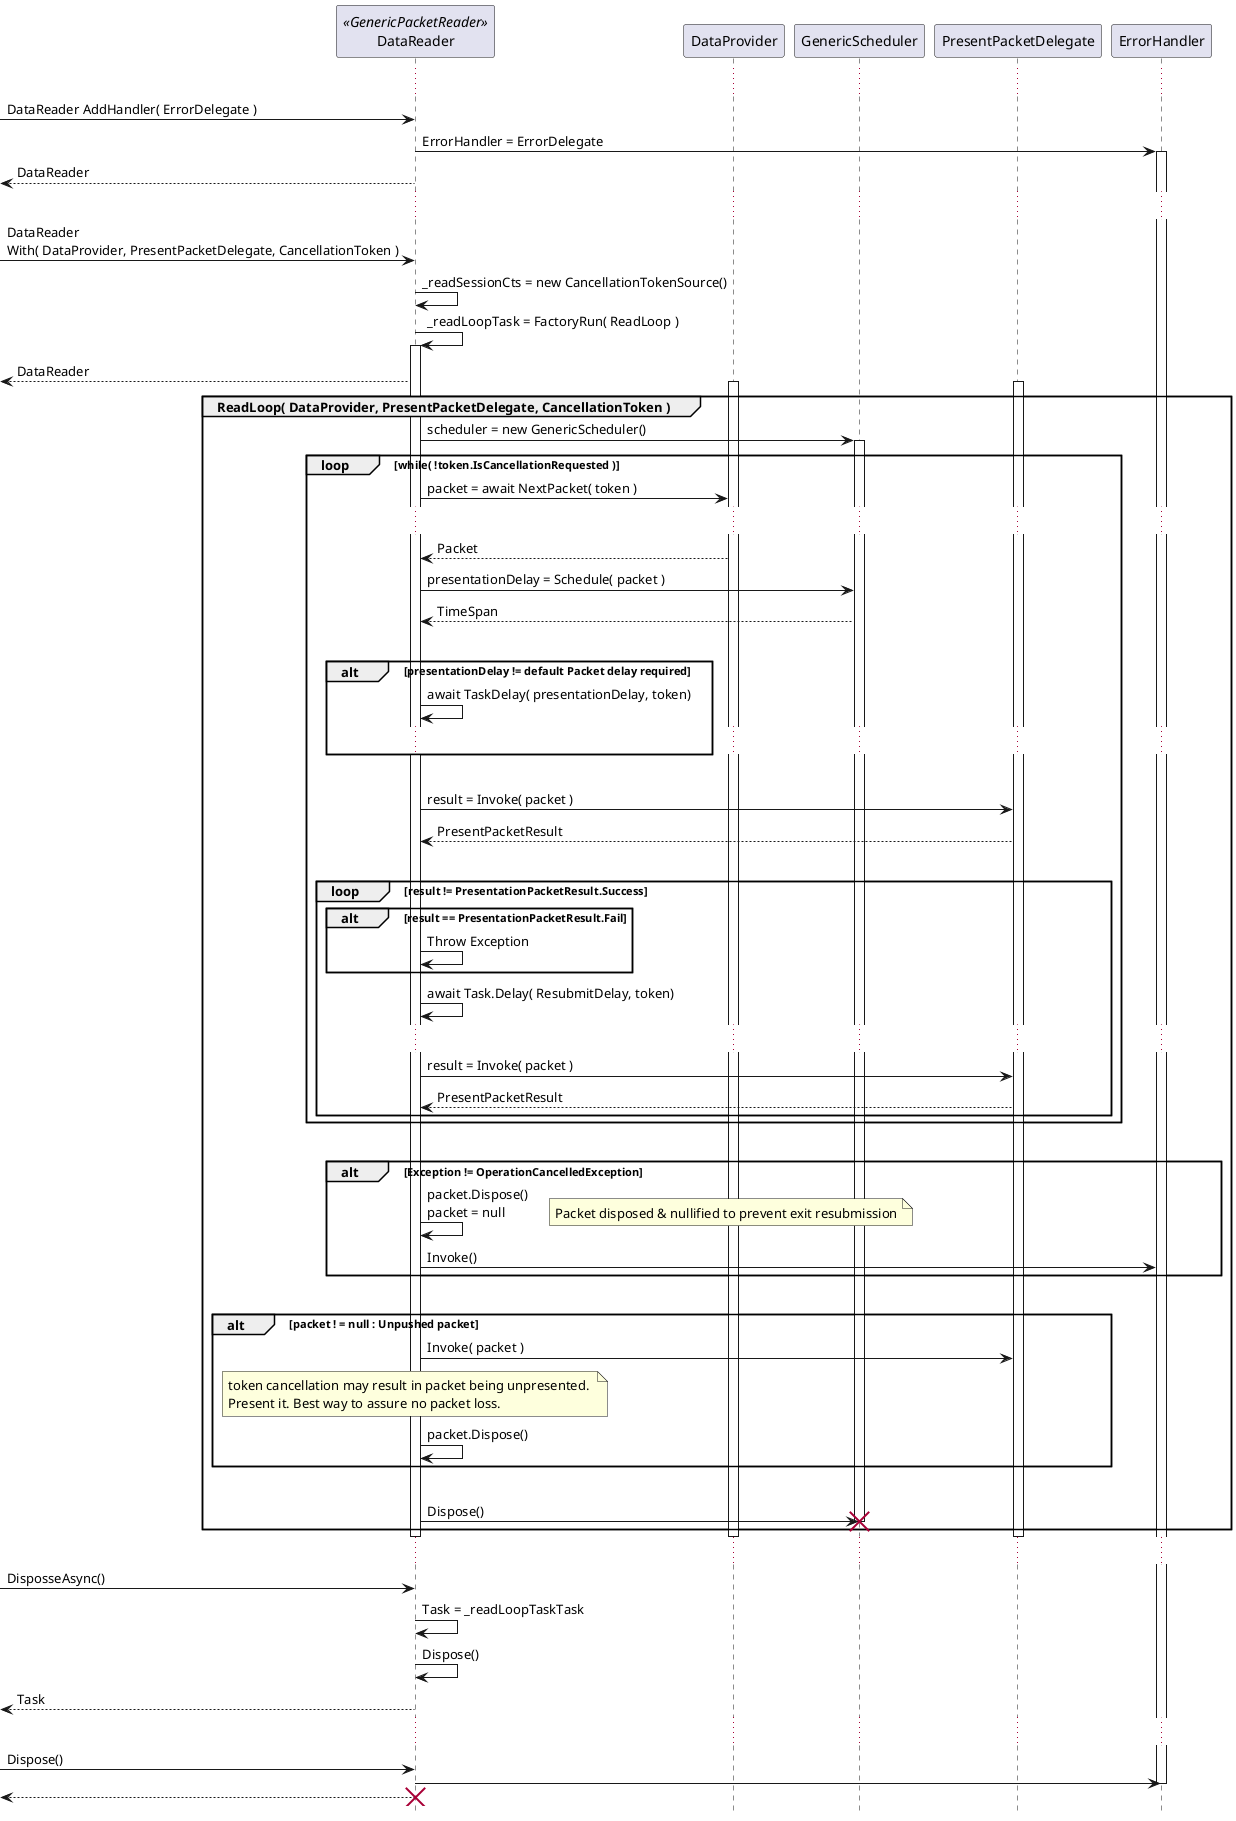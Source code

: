 @startuml GenericPacketReader
hide footbox

participant DataReader <<GenericPacketReader>>
participant DataProvider
participant GenericScheduler
participant PresentPacketDelegate
participant ErrorHandler

...
[-> DataReader : DataReader AddHandler( ErrorDelegate )
DataReader -> ErrorHandler : ErrorHandler = ErrorDelegate
activate ErrorHandler
[<-- DataReader : DataReader

...
[-> DataReader : DataReader\nWith( DataProvider, PresentPacketDelegate, CancellationToken )
DataReader -> DataReader : _readSessionCts = new CancellationTokenSource()
DataReader -> DataReader : _readLoopTask = FactoryRun( ReadLoop )
activate DataReader
[<-- DataReader : DataReader

group ReadLoop( DataProvider, PresentPacketDelegate, CancellationToken )

    activate DataProvider
    activate PresentPacketDelegate
    DataReader -> GenericScheduler : scheduler = new GenericScheduler()
    activate GenericScheduler

    loop while( !token.IsCancellationRequested )
        DataReader -> DataProvider : packet = await NextPacket( token )
        ...
        DataReader <-- DataProvider : Packet
        DataReader -> GenericScheduler : presentationDelay = Schedule( packet )
        DataReader <-- GenericScheduler : TimeSpan
        |||
        alt presentationDelay != default Packet delay required
            DataReader -> DataReader : await TaskDelay( presentationDelay, token)
            ...
        end
        |||
        DataReader -> PresentPacketDelegate : result = Invoke( packet )
        DataReader <-- PresentPacketDelegate : PresentPacketResult
        |||
        loop result != PresentationPacketResult.Success
            alt result == PresentationPacketResult.Fail
                DataReader -> DataReader : Throw Exception
            end

            DataReader -> DataReader : await Task.Delay( ResubmitDelay, token)
            ...
            DataReader -> PresentPacketDelegate : result = Invoke( packet )
            DataReader <-- PresentPacketDelegate : PresentPacketResult
        end
    end
    |||
    alt Exception != OperationCancelledException
         DataReader -> DataReader : packet.Dispose()\npacket = null
         note right
         Packet disposed & nullified to prevent exit resubmission
         endnote 
         DataReader -> ErrorHandler : Invoke()
         
    end
    |||
    alt packet ! = null : Unpushed packet
        DataReader -> PresentPacketDelegate : Invoke( packet )
        note over DataReader 
        token cancellation may result in packet being unpresented. 
        Present it. Best way to assure no packet loss.
        endnote
        DataReader -> DataReader : packet.Dispose()
    end
    |||
    DataReader -> GenericScheduler : Dispose()
    destroy GenericScheduler
    
end 
deactivate DataReader
deactivate DataProvider
deactivate PresentPacketDelegate

...
[-> DataReader : DisposseAsync()
DataReader -> DataReader : Task = _readLoopTaskTask
DataReader -> DataReader : Dispose()
[<-- DataReader : Task

...
[-> DataReader : Dispose()
DataReader -> ErrorHandler
deactivate ErrorHandler

[<-- DataReader
destroy DataReader

@enduml